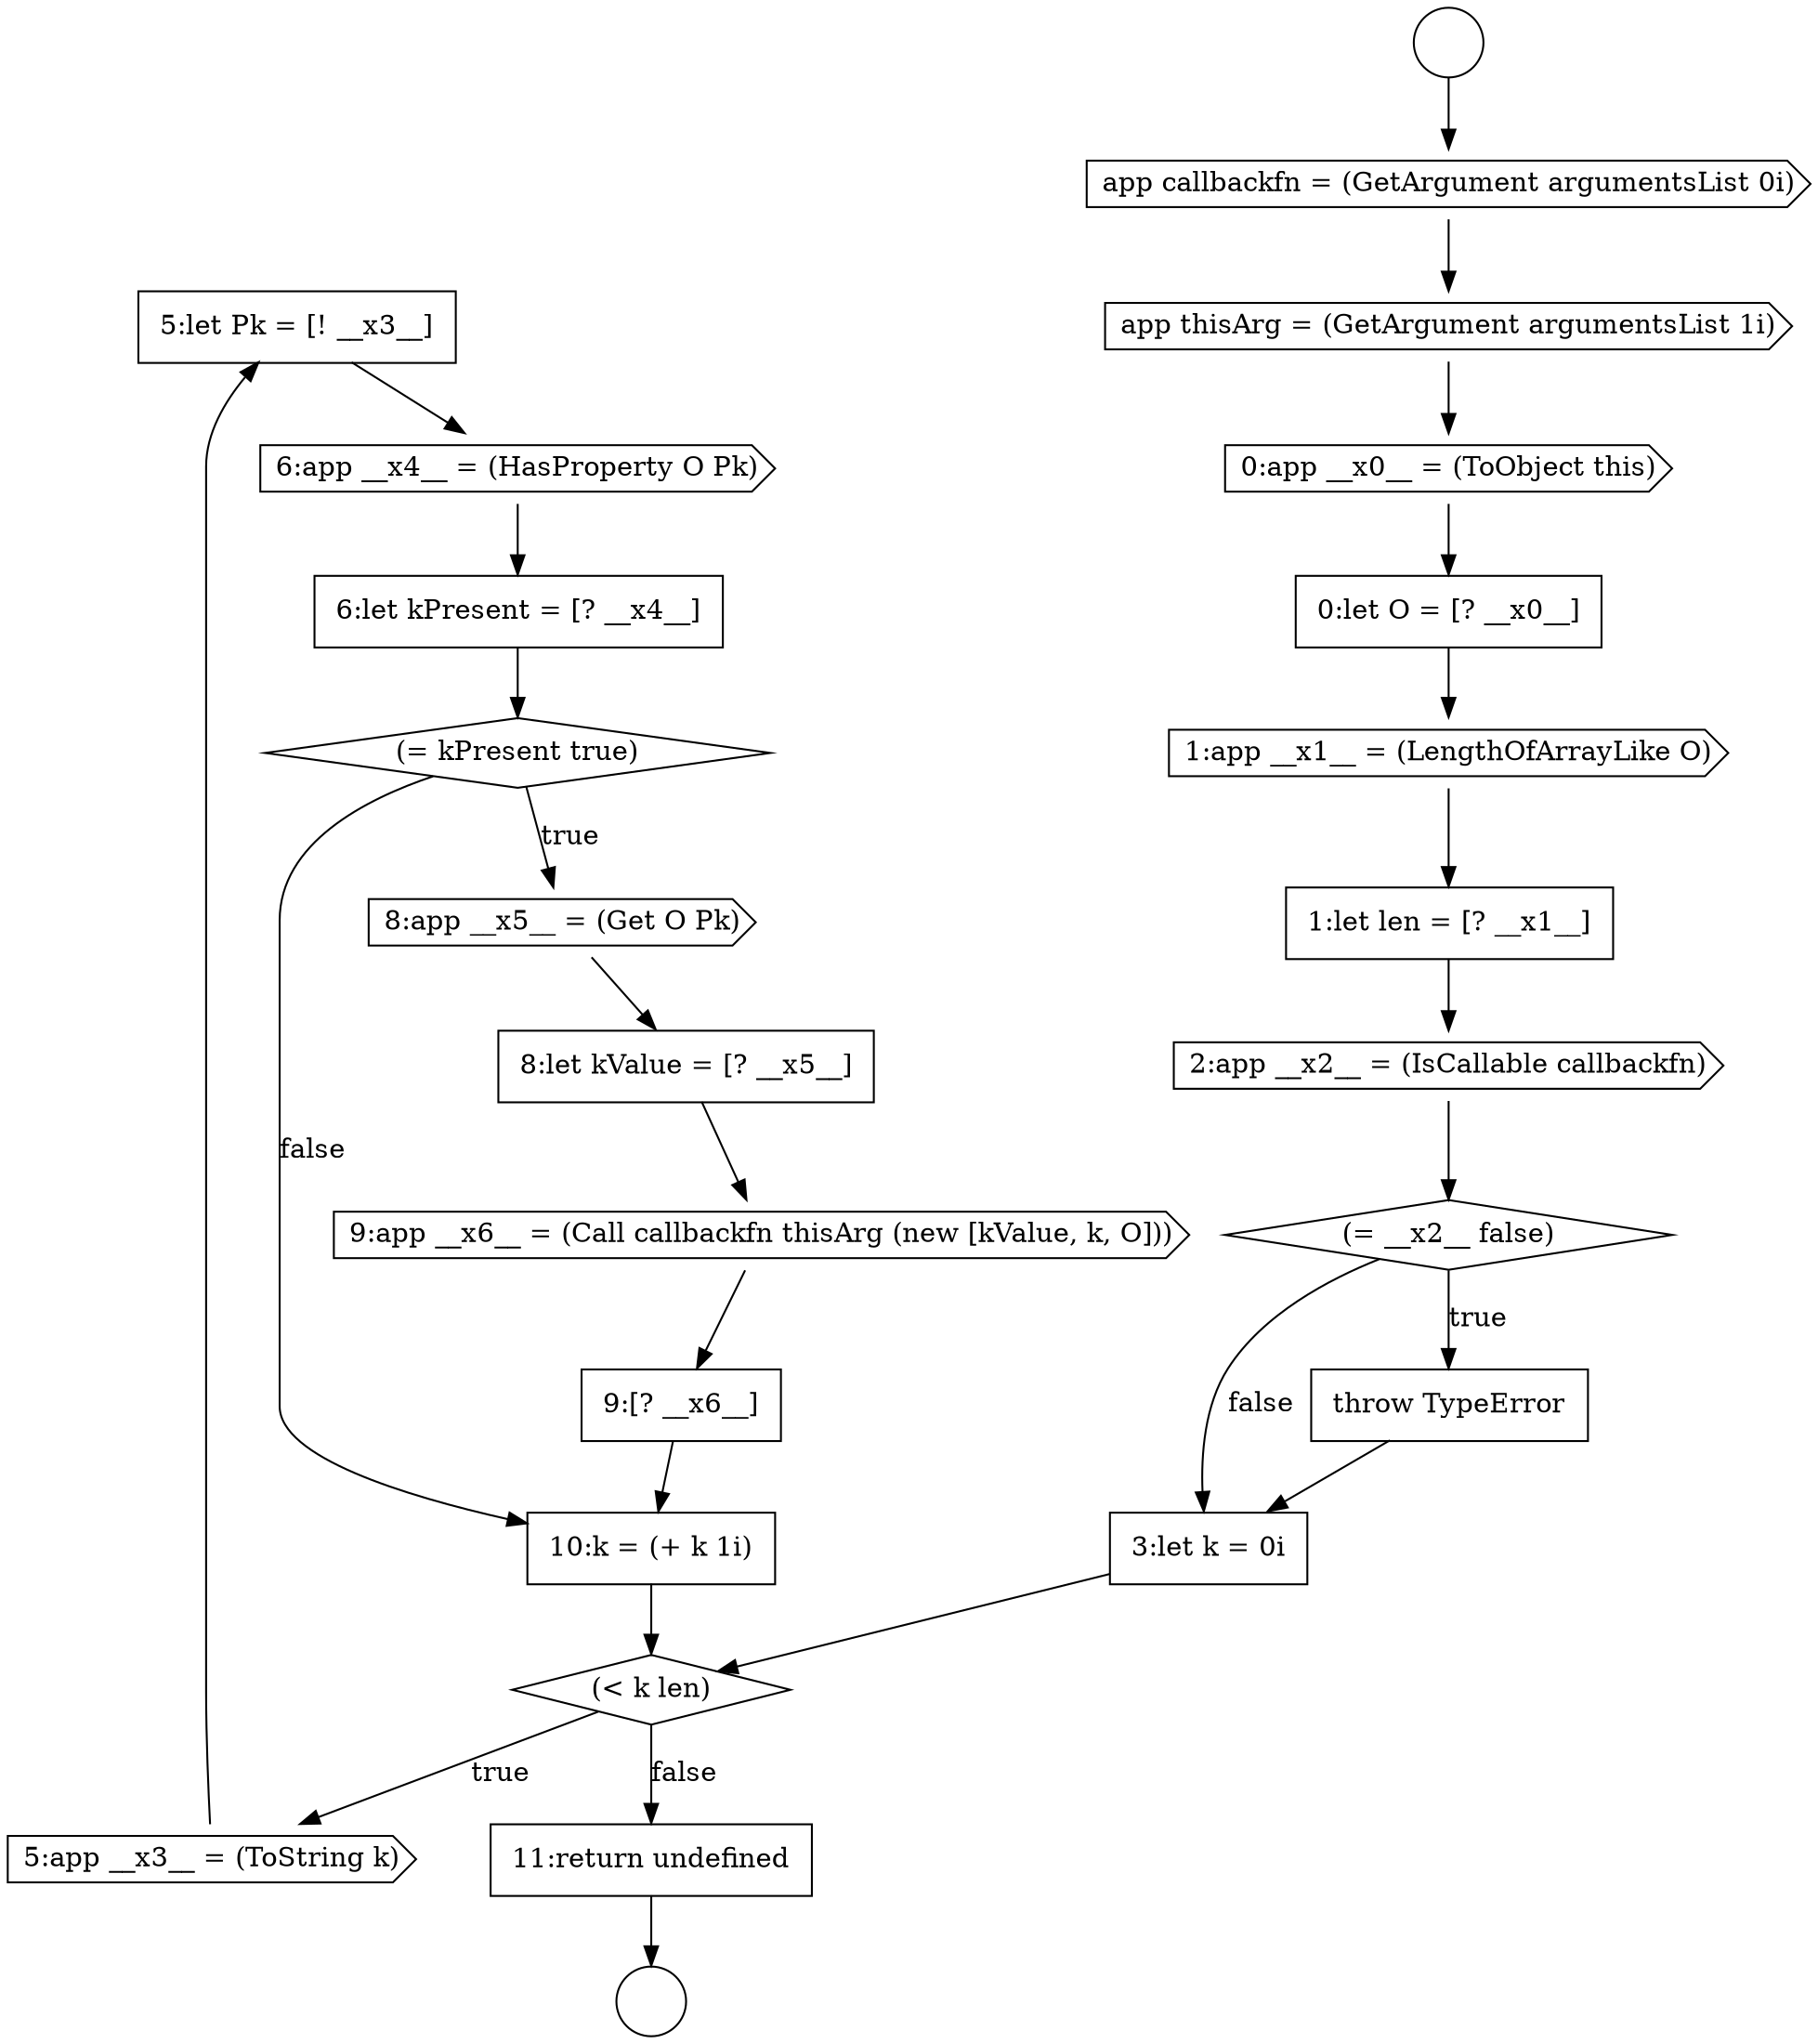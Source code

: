 digraph {
  node16092 [shape=none, margin=0, label=<<font color="black">
    <table border="0" cellborder="1" cellspacing="0" cellpadding="10">
      <tr><td align="left">5:let Pk = [! __x3__]</td></tr>
    </table>
  </font>> color="black" fillcolor="white" style=filled]
  node16086 [shape=cds, label=<<font color="black">2:app __x2__ = (IsCallable callbackfn)</font>> color="black" fillcolor="white" style=filled]
  node16099 [shape=none, margin=0, label=<<font color="black">
    <table border="0" cellborder="1" cellspacing="0" cellpadding="10">
      <tr><td align="left">9:[? __x6__]</td></tr>
    </table>
  </font>> color="black" fillcolor="white" style=filled]
  node16082 [shape=cds, label=<<font color="black">0:app __x0__ = (ToObject this)</font>> color="black" fillcolor="white" style=filled]
  node16091 [shape=cds, label=<<font color="black">5:app __x3__ = (ToString k)</font>> color="black" fillcolor="white" style=filled]
  node16087 [shape=diamond, label=<<font color="black">(= __x2__ false)</font>> color="black" fillcolor="white" style=filled]
  node16083 [shape=none, margin=0, label=<<font color="black">
    <table border="0" cellborder="1" cellspacing="0" cellpadding="10">
      <tr><td align="left">0:let O = [? __x0__]</td></tr>
    </table>
  </font>> color="black" fillcolor="white" style=filled]
  node16080 [shape=cds, label=<<font color="black">app callbackfn = (GetArgument argumentsList 0i)</font>> color="black" fillcolor="white" style=filled]
  node16088 [shape=none, margin=0, label=<<font color="black">
    <table border="0" cellborder="1" cellspacing="0" cellpadding="10">
      <tr><td align="left">throw TypeError</td></tr>
    </table>
  </font>> color="black" fillcolor="white" style=filled]
  node16084 [shape=cds, label=<<font color="black">1:app __x1__ = (LengthOfArrayLike O)</font>> color="black" fillcolor="white" style=filled]
  node16079 [shape=circle label=" " color="black" fillcolor="white" style=filled]
  node16085 [shape=none, margin=0, label=<<font color="black">
    <table border="0" cellborder="1" cellspacing="0" cellpadding="10">
      <tr><td align="left">1:let len = [? __x1__]</td></tr>
    </table>
  </font>> color="black" fillcolor="white" style=filled]
  node16078 [shape=circle label=" " color="black" fillcolor="white" style=filled]
  node16081 [shape=cds, label=<<font color="black">app thisArg = (GetArgument argumentsList 1i)</font>> color="black" fillcolor="white" style=filled]
  node16100 [shape=none, margin=0, label=<<font color="black">
    <table border="0" cellborder="1" cellspacing="0" cellpadding="10">
      <tr><td align="left">10:k = (+ k 1i)</td></tr>
    </table>
  </font>> color="black" fillcolor="white" style=filled]
  node16095 [shape=diamond, label=<<font color="black">(= kPresent true)</font>> color="black" fillcolor="white" style=filled]
  node16090 [shape=diamond, label=<<font color="black">(&lt; k len)</font>> color="black" fillcolor="white" style=filled]
  node16101 [shape=none, margin=0, label=<<font color="black">
    <table border="0" cellborder="1" cellspacing="0" cellpadding="10">
      <tr><td align="left">11:return undefined</td></tr>
    </table>
  </font>> color="black" fillcolor="white" style=filled]
  node16094 [shape=none, margin=0, label=<<font color="black">
    <table border="0" cellborder="1" cellspacing="0" cellpadding="10">
      <tr><td align="left">6:let kPresent = [? __x4__]</td></tr>
    </table>
  </font>> color="black" fillcolor="white" style=filled]
  node16096 [shape=cds, label=<<font color="black">8:app __x5__ = (Get O Pk)</font>> color="black" fillcolor="white" style=filled]
  node16089 [shape=none, margin=0, label=<<font color="black">
    <table border="0" cellborder="1" cellspacing="0" cellpadding="10">
      <tr><td align="left">3:let k = 0i</td></tr>
    </table>
  </font>> color="black" fillcolor="white" style=filled]
  node16097 [shape=none, margin=0, label=<<font color="black">
    <table border="0" cellborder="1" cellspacing="0" cellpadding="10">
      <tr><td align="left">8:let kValue = [? __x5__]</td></tr>
    </table>
  </font>> color="black" fillcolor="white" style=filled]
  node16098 [shape=cds, label=<<font color="black">9:app __x6__ = (Call callbackfn thisArg (new [kValue, k, O]))</font>> color="black" fillcolor="white" style=filled]
  node16093 [shape=cds, label=<<font color="black">6:app __x4__ = (HasProperty O Pk)</font>> color="black" fillcolor="white" style=filled]
  node16088 -> node16089 [ color="black"]
  node16098 -> node16099 [ color="black"]
  node16084 -> node16085 [ color="black"]
  node16093 -> node16094 [ color="black"]
  node16081 -> node16082 [ color="black"]
  node16083 -> node16084 [ color="black"]
  node16094 -> node16095 [ color="black"]
  node16086 -> node16087 [ color="black"]
  node16096 -> node16097 [ color="black"]
  node16078 -> node16080 [ color="black"]
  node16080 -> node16081 [ color="black"]
  node16089 -> node16090 [ color="black"]
  node16101 -> node16079 [ color="black"]
  node16087 -> node16088 [label=<<font color="black">true</font>> color="black"]
  node16087 -> node16089 [label=<<font color="black">false</font>> color="black"]
  node16082 -> node16083 [ color="black"]
  node16097 -> node16098 [ color="black"]
  node16091 -> node16092 [ color="black"]
  node16090 -> node16091 [label=<<font color="black">true</font>> color="black"]
  node16090 -> node16101 [label=<<font color="black">false</font>> color="black"]
  node16085 -> node16086 [ color="black"]
  node16099 -> node16100 [ color="black"]
  node16095 -> node16096 [label=<<font color="black">true</font>> color="black"]
  node16095 -> node16100 [label=<<font color="black">false</font>> color="black"]
  node16092 -> node16093 [ color="black"]
  node16100 -> node16090 [ color="black"]
}
